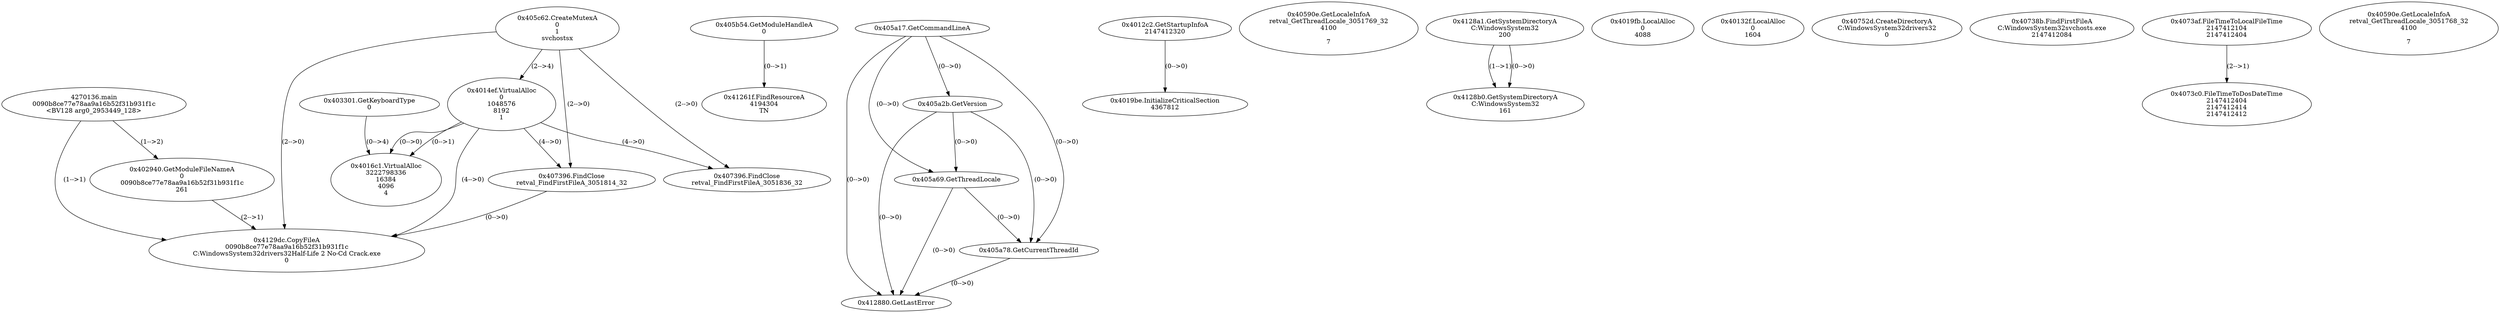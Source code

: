 // Global SCDG with merge call
digraph {
	0 [label="4270136.main
0090b8ce77e78aa9a16b52f31b931f1c
<BV128 arg0_2953449_128>"]
	1 [label="0x405b54.GetModuleHandleA
0"]
	2 [label="0x403301.GetKeyboardType
0"]
	3 [label="0x405a17.GetCommandLineA
"]
	4 [label="0x4012c2.GetStartupInfoA
2147412320"]
	5 [label="0x405a2b.GetVersion
"]
	3 -> 5 [label="(0-->0)"]
	6 [label="0x405a69.GetThreadLocale
"]
	3 -> 6 [label="(0-->0)"]
	5 -> 6 [label="(0-->0)"]
	7 [label="0x40590e.GetLocaleInfoA
retval_GetThreadLocale_3051769_32
4100

7"]
	8 [label="0x405a78.GetCurrentThreadId
"]
	3 -> 8 [label="(0-->0)"]
	5 -> 8 [label="(0-->0)"]
	6 -> 8 [label="(0-->0)"]
	9 [label="0x405c62.CreateMutexA
0
1
svchostsx"]
	10 [label="0x412880.GetLastError
"]
	3 -> 10 [label="(0-->0)"]
	5 -> 10 [label="(0-->0)"]
	6 -> 10 [label="(0-->0)"]
	8 -> 10 [label="(0-->0)"]
	11 [label="0x4128a1.GetSystemDirectoryA
C:\Windows\System32
200"]
	12 [label="0x4128b0.GetSystemDirectoryA
C:\Windows\System32
161"]
	11 -> 12 [label="(1-->1)"]
	11 -> 12 [label="(0-->0)"]
	13 [label="0x4019be.InitializeCriticalSection
4367812"]
	4 -> 13 [label="(0-->0)"]
	14 [label="0x4019fb.LocalAlloc
0
4088"]
	15 [label="0x4014ef.VirtualAlloc
0
1048576
8192
1"]
	9 -> 15 [label="(2-->4)"]
	16 [label="0x40132f.LocalAlloc
0
1604"]
	17 [label="0x4016c1.VirtualAlloc
3222798336
16384
4096
4"]
	15 -> 17 [label="(0-->1)"]
	2 -> 17 [label="(0-->4)"]
	15 -> 17 [label="(0-->0)"]
	18 [label="0x40752d.CreateDirectoryA
C:\Windows\System32\drivers32
0"]
	19 [label="0x40738b.FindFirstFileA
C:\Windows\System32\svchosts.exe
2147412084"]
	20 [label="0x407396.FindClose
retval_FindFirstFileA_3051814_32"]
	9 -> 20 [label="(2-->0)"]
	15 -> 20 [label="(4-->0)"]
	21 [label="0x4073af.FileTimeToLocalFileTime
2147412104
2147412404"]
	22 [label="0x4073c0.FileTimeToDosDateTime
2147412404
2147412414
2147412412"]
	21 -> 22 [label="(2-->1)"]
	23 [label="0x41261f.FindResourceA
4194304
TN
"]
	1 -> 23 [label="(0-->1)"]
	24 [label="0x407396.FindClose
retval_FindFirstFileA_3051836_32"]
	9 -> 24 [label="(2-->0)"]
	15 -> 24 [label="(4-->0)"]
	25 [label="0x402940.GetModuleFileNameA
0
0090b8ce77e78aa9a16b52f31b931f1c
261"]
	0 -> 25 [label="(1-->2)"]
	26 [label="0x4129dc.CopyFileA
0090b8ce77e78aa9a16b52f31b931f1c
C:\Windows\System32\drivers32\Half-Life 2 No-Cd Crack.exe
0"]
	0 -> 26 [label="(1-->1)"]
	25 -> 26 [label="(2-->1)"]
	9 -> 26 [label="(2-->0)"]
	15 -> 26 [label="(4-->0)"]
	20 -> 26 [label="(0-->0)"]
	27 [label="0x40590e.GetLocaleInfoA
retval_GetThreadLocale_3051768_32
4100

7"]
}
